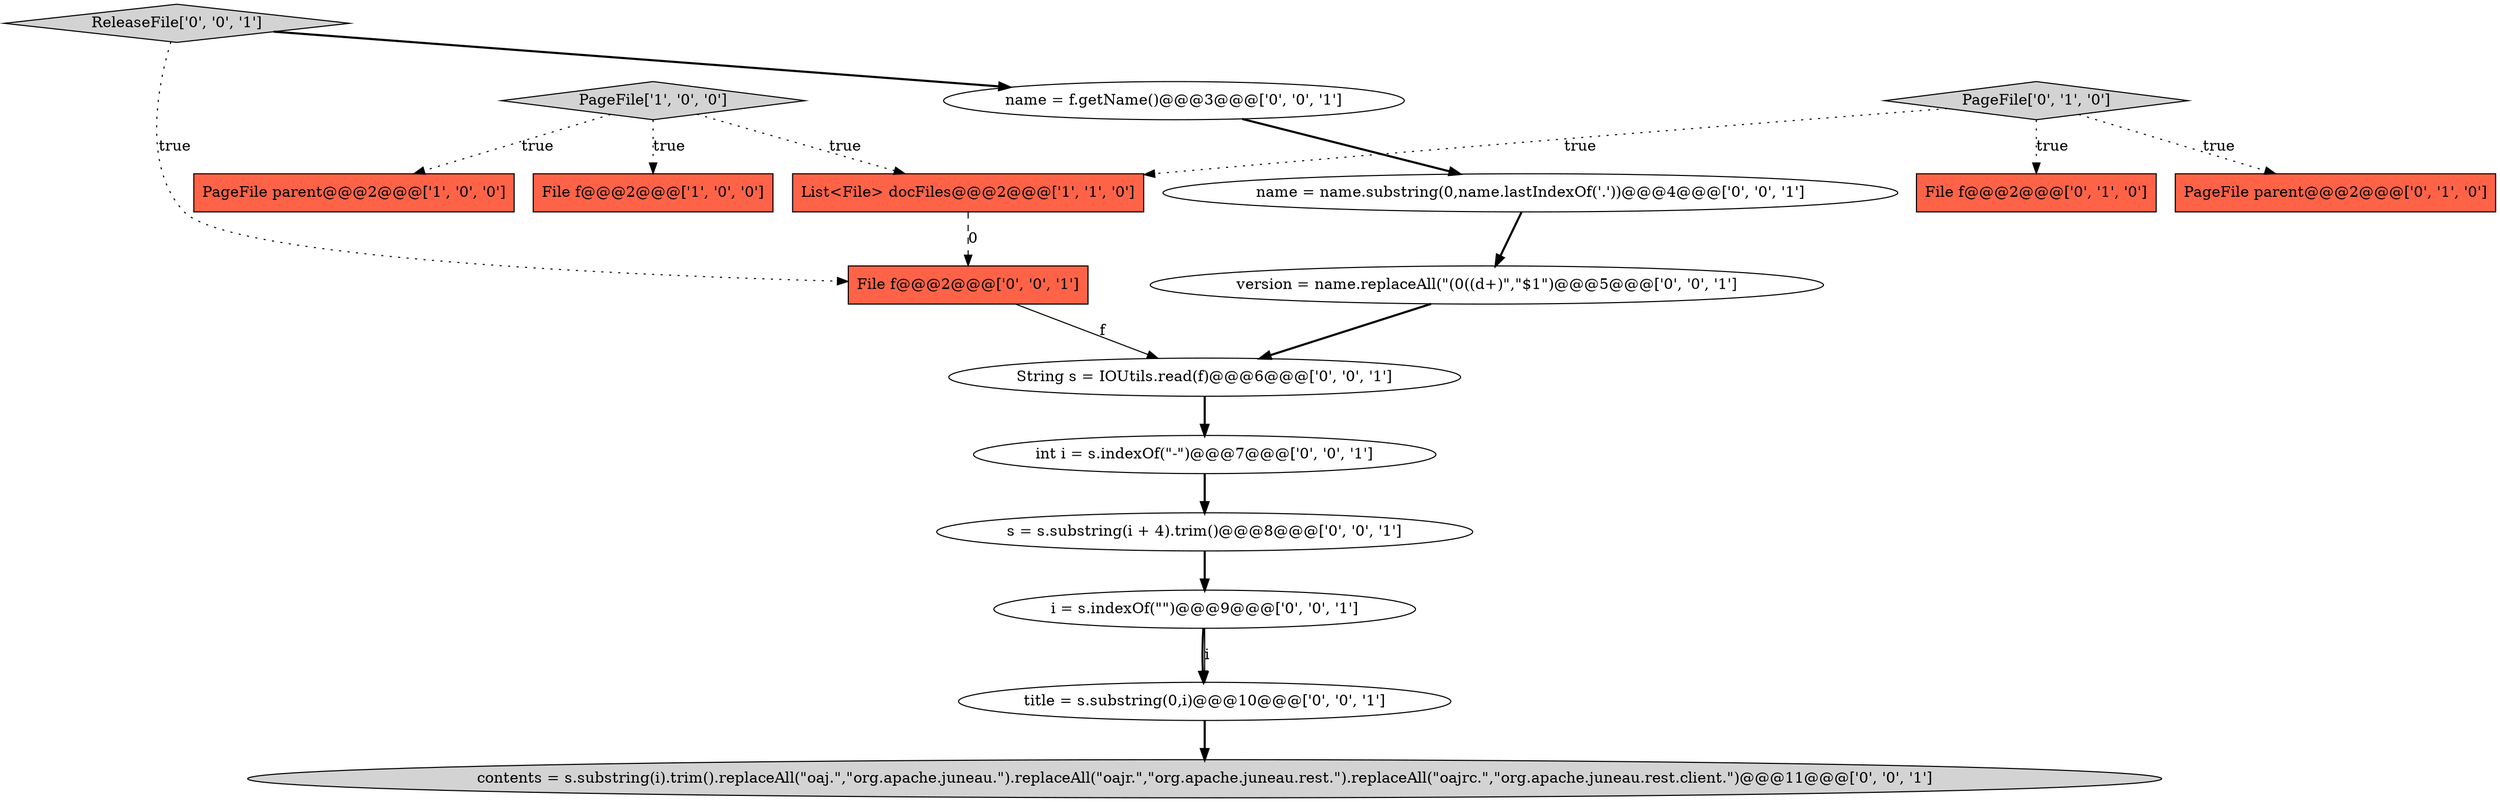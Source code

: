 digraph {
3 [style = filled, label = "PageFile['1', '0', '0']", fillcolor = lightgray, shape = diamond image = "AAA0AAABBB1BBB"];
13 [style = filled, label = "contents = s.substring(i).trim().replaceAll(\"oaj\.\",\"org.apache.juneau.\").replaceAll(\"oajr\.\",\"org.apache.juneau.rest.\").replaceAll(\"oajrc\.\",\"org.apache.juneau.rest.client.\")@@@11@@@['0', '0', '1']", fillcolor = lightgray, shape = ellipse image = "AAA0AAABBB3BBB"];
14 [style = filled, label = "ReleaseFile['0', '0', '1']", fillcolor = lightgray, shape = diamond image = "AAA0AAABBB3BBB"];
9 [style = filled, label = "File f@@@2@@@['0', '0', '1']", fillcolor = tomato, shape = box image = "AAA0AAABBB3BBB"];
0 [style = filled, label = "File f@@@2@@@['1', '0', '0']", fillcolor = tomato, shape = box image = "AAA0AAABBB1BBB"];
4 [style = filled, label = "PageFile['0', '1', '0']", fillcolor = lightgray, shape = diamond image = "AAA0AAABBB2BBB"];
2 [style = filled, label = "List<File> docFiles@@@2@@@['1', '1', '0']", fillcolor = tomato, shape = box image = "AAA0AAABBB1BBB"];
5 [style = filled, label = "File f@@@2@@@['0', '1', '0']", fillcolor = tomato, shape = box image = "AAA0AAABBB2BBB"];
11 [style = filled, label = "name = f.getName()@@@3@@@['0', '0', '1']", fillcolor = white, shape = ellipse image = "AAA0AAABBB3BBB"];
12 [style = filled, label = "version = name.replaceAll(\"(0((\d+)\",\"$1\")@@@5@@@['0', '0', '1']", fillcolor = white, shape = ellipse image = "AAA0AAABBB3BBB"];
16 [style = filled, label = "name = name.substring(0,name.lastIndexOf('.'))@@@4@@@['0', '0', '1']", fillcolor = white, shape = ellipse image = "AAA0AAABBB3BBB"];
15 [style = filled, label = "title = s.substring(0,i)@@@10@@@['0', '0', '1']", fillcolor = white, shape = ellipse image = "AAA0AAABBB3BBB"];
1 [style = filled, label = "PageFile parent@@@2@@@['1', '0', '0']", fillcolor = tomato, shape = box image = "AAA0AAABBB1BBB"];
6 [style = filled, label = "PageFile parent@@@2@@@['0', '1', '0']", fillcolor = tomato, shape = box image = "AAA0AAABBB2BBB"];
10 [style = filled, label = "i = s.indexOf(\"\")@@@9@@@['0', '0', '1']", fillcolor = white, shape = ellipse image = "AAA0AAABBB3BBB"];
17 [style = filled, label = "int i = s.indexOf(\"-\")@@@7@@@['0', '0', '1']", fillcolor = white, shape = ellipse image = "AAA0AAABBB3BBB"];
7 [style = filled, label = "String s = IOUtils.read(f)@@@6@@@['0', '0', '1']", fillcolor = white, shape = ellipse image = "AAA0AAABBB3BBB"];
8 [style = filled, label = "s = s.substring(i + 4).trim()@@@8@@@['0', '0', '1']", fillcolor = white, shape = ellipse image = "AAA0AAABBB3BBB"];
4->5 [style = dotted, label="true"];
16->12 [style = bold, label=""];
7->17 [style = bold, label=""];
12->7 [style = bold, label=""];
10->15 [style = bold, label=""];
2->9 [style = dashed, label="0"];
17->8 [style = bold, label=""];
11->16 [style = bold, label=""];
4->6 [style = dotted, label="true"];
3->2 [style = dotted, label="true"];
9->7 [style = solid, label="f"];
10->15 [style = solid, label="i"];
8->10 [style = bold, label=""];
3->1 [style = dotted, label="true"];
14->11 [style = bold, label=""];
15->13 [style = bold, label=""];
4->2 [style = dotted, label="true"];
3->0 [style = dotted, label="true"];
14->9 [style = dotted, label="true"];
}
